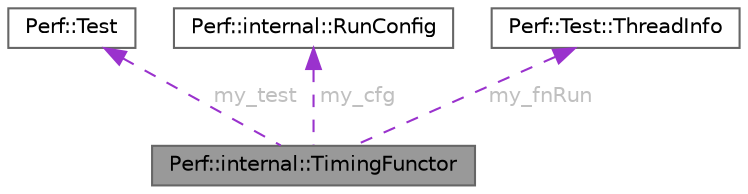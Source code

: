 digraph "Perf::internal::TimingFunctor"
{
 // LATEX_PDF_SIZE
  bgcolor="transparent";
  edge [fontname=Helvetica,fontsize=10,labelfontname=Helvetica,labelfontsize=10];
  node [fontname=Helvetica,fontsize=10,shape=box,height=0.2,width=0.4];
  Node1 [id="Node000001",label="Perf::internal::TimingFunctor",height=0.2,width=0.4,color="gray40", fillcolor="grey60", style="filled", fontcolor="black",tooltip=" "];
  Node2 -> Node1 [id="edge1_Node000001_Node000002",dir="back",color="darkorchid3",style="dashed",tooltip=" ",label=" my_test",fontcolor="grey" ];
  Node2 [id="Node000002",label="Perf::Test",height=0.2,width=0.4,color="gray40", fillcolor="white", style="filled",URL="$class_perf_1_1_test.html",tooltip=" "];
  Node3 -> Node1 [id="edge2_Node000001_Node000003",dir="back",color="darkorchid3",style="dashed",tooltip=" ",label=" my_cfg",fontcolor="grey" ];
  Node3 [id="Node000003",label="Perf::internal::RunConfig",height=0.2,width=0.4,color="gray40", fillcolor="white", style="filled",URL="$struct_perf_1_1internal_1_1_run_config.html",tooltip="Settings of a test run configuration"];
  Node4 -> Node1 [id="edge3_Node000001_Node000004",dir="back",color="darkorchid3",style="dashed",tooltip=" ",label=" my_fnRun",fontcolor="grey" ];
  Node4 [id="Node000004",label="Perf::Test::ThreadInfo",height=0.2,width=0.4,color="gray40", fillcolor="white", style="filled",URL="$struct_perf_1_1_test_1_1_thread_info.html",tooltip="Struct used by tests running in multiple masters mode"];
}
